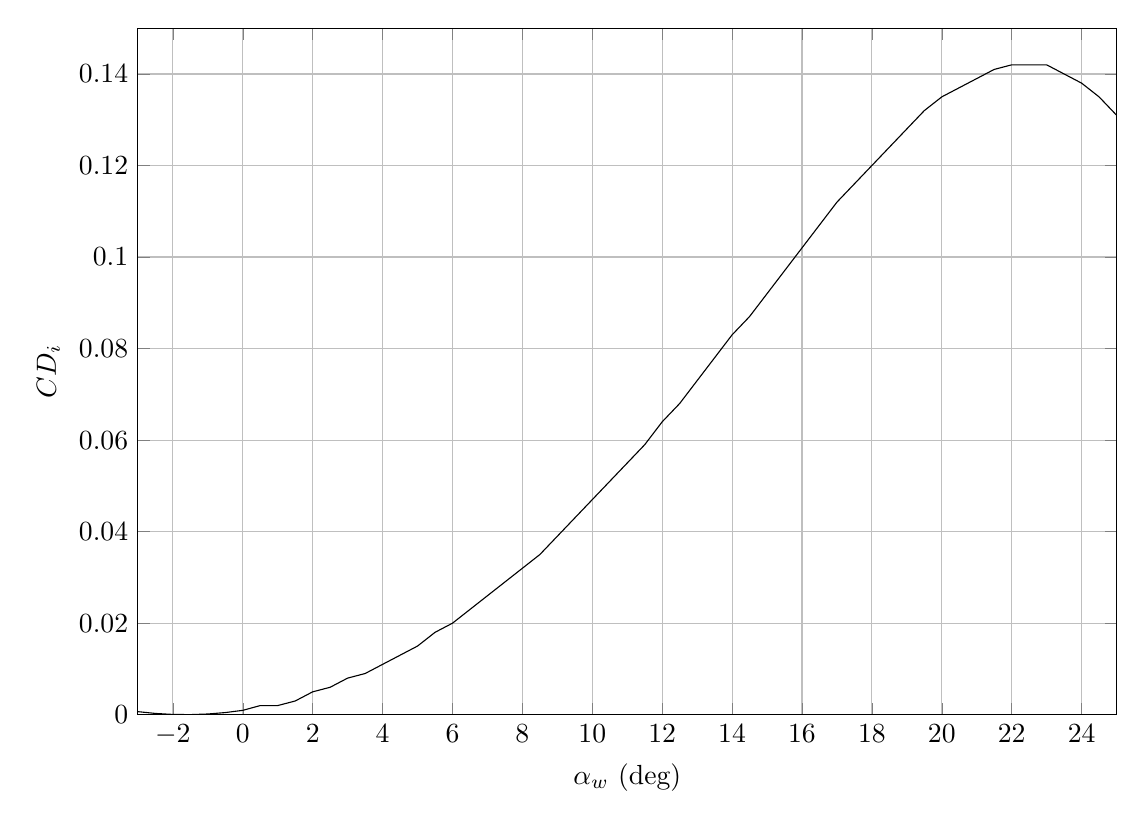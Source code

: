 %Induced Drag coefficient vs Alpha Wing for WING 
\begin{tikzpicture}

\begin{axis}[
width=14.01cm,
height=10.3cm,
scaled ticks=false, tick label style={/pgf/number format/fixed},
xmin=-3,
xmax=25,
xlabel={$\alpha_w$ (deg)},
xmajorgrids,
ymin=0,
ymax=0.15,
ylabel={$CD_i$},
ymajorgrids,
]

\addplot [
color=black,
solid
]
table[row sep=crcr]{
-3.5	0.001\\
-3.0	6.704E-4\\
-2.5	2.781E-4\\
-2.0	6.177E-5\\
-1.5	2.147E-5\\
-1.0	1.572E-4\\
-0.5	4.689E-4\\
5.551E-16	9.563E-4\\
0.5	0.002\\
1.0	0.002\\
1.5	0.003\\
2.0	0.005\\
2.5	0.006\\
3.0	0.008\\
3.5	0.009\\
4.0	0.011\\
4.5	0.013\\
5.0	0.015\\
5.5	0.018\\
6.0	0.02\\
6.5	0.023\\
7.0	0.026\\
7.5	0.029\\
8.0	0.032\\
8.5	0.035\\
9.0	0.039\\
9.5	0.043\\
10.0	0.047\\
10.5	0.051\\
11.0	0.055\\
11.5	0.059\\
12.0	0.064\\
12.5	0.068\\
13.0	0.073\\
13.5	0.078\\
14.0	0.083\\
14.5	0.087\\
15.0	0.092\\
15.5	0.097\\
16.0	0.102\\
16.5	0.107\\
17.0	0.112\\
17.5	0.116\\
18.0	0.12\\
18.5	0.124\\
19.0	0.128\\
19.5	0.132\\
20.0	0.135\\
20.5	0.137\\
21.0	0.139\\
21.5	0.141\\
22.0	0.142\\
22.5	0.142\\
23.0	0.142\\
23.5	0.14\\
24.0	0.138\\
24.5	0.135\\
25.0	0.131\\
25.5	0.126\\
26.0	0.12\\
26.5	0.112\\
};
\end{axis}
\end{tikzpicture}%

